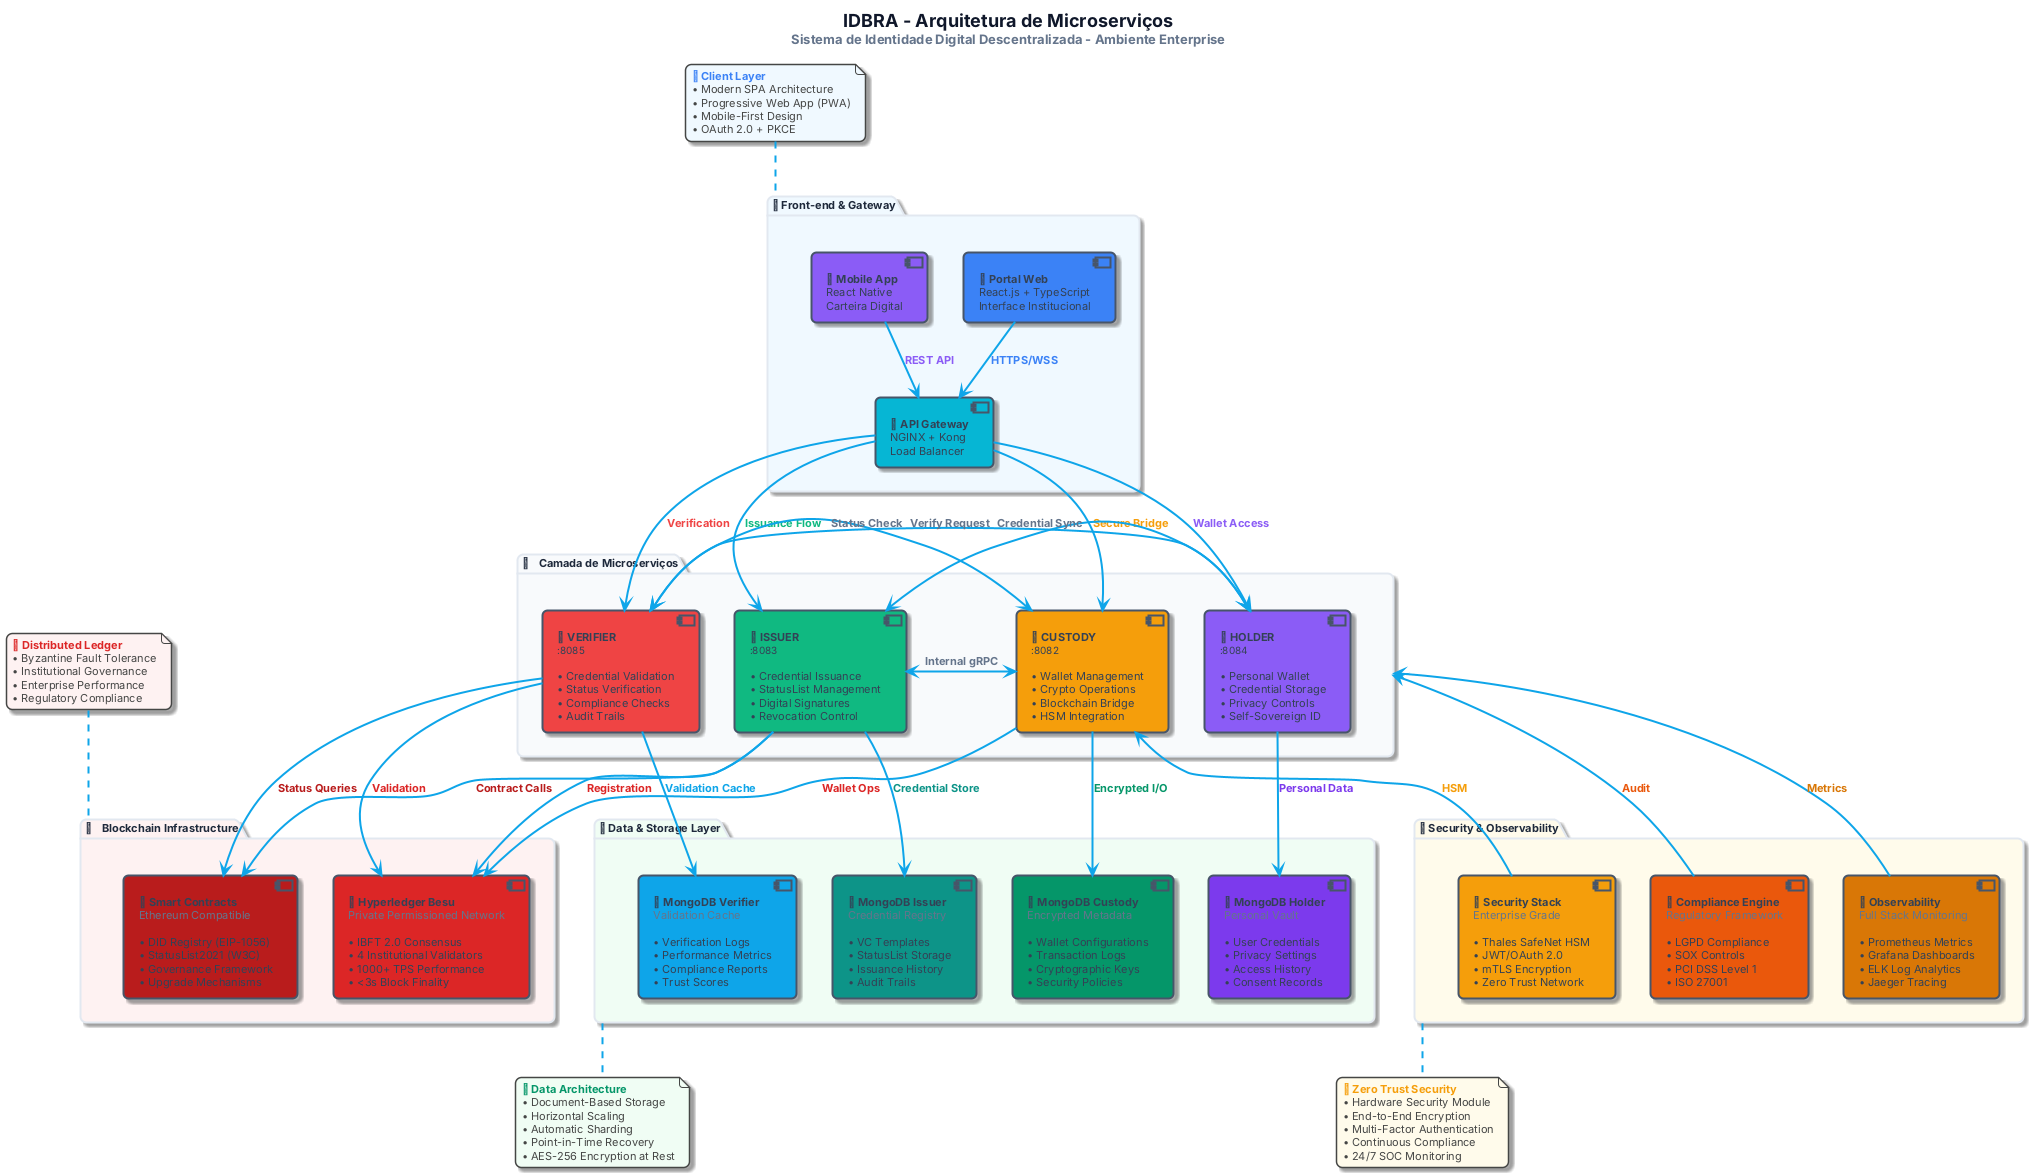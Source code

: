 @startuml
!theme vibrant
skinparam {
  backgroundColor transparent
  roundcorner 12
  shadowing true

  package {
    BackgroundColor #f8fafc
    BorderColor #e2e8f0
    BorderThickness 2
    FontColor #1e293b
    FontSize 12
  }

  component {
    BackgroundColor #ffffff
    BorderColor #475569
    FontColor #334155
    BorderThickness 2
    roundcorner 10
    FontSize 11
  }

  database {
    BackgroundColor #f1f5f9
    BorderColor #64748b
    FontColor #475569
    BorderThickness 2
    roundcorner 8
  }

  arrow {
    Color #0ea5e9
    thickness 2
  }

  defaultFontName "Inter"
  defaultFontSize 11
}

title <size:18><color:#0f172a><b>IDBRA - Arquitetura de Microserviços</b></color>\n<size:13><color:#64748b>Sistema de Identidade Digital Descentralizada - Ambiente Enterprise</color></size>

' ===============================
' EXTERNAL INTERFACES
' ===============================
package "🌐 **Front-end & Gateway**" as EXTERNAL #f0f9ff {
  component [💻 **Portal Web**\nReact.js + TypeScript\nInterface Institucional] as WEB_CLIENT #3b82f6
  component [📱 **Mobile App**\nReact Native\nCarteira Digital] as MOBILE_CLIENT #8b5cf6
  component [🔌 **API Gateway**\nNGINX + Kong\nLoad Balancer] as API_GATEWAY #06b6d4
}

' ===============================
' MICROSERVICES LAYER
' ===============================
package "⚙️ **Camada de Microserviços**" as MICROSERVICES #f8fafc {

  component [🔐 **CUSTODY**\n<size:10>:8082</size>\n\n• Wallet Management\n• Crypto Operations\n• Blockchain Bridge\n• HSM Integration] as CUSTODY_SVC #f59e0b

  component [🏛️ **ISSUER**\n<size:10>:8083</size>\n\n• Credential Issuance\n• StatusList Management\n• Digital Signatures\n• Revocation Control] as ISSUER_SVC #10b981

  component [👤 **HOLDER**\n<size:10>:8084</size>\n\n• Personal Wallet\n• Credential Storage\n• Privacy Controls\n• Self-Sovereign ID] as HOLDER_SVC #8b5cf6

  component [✅ **VERIFIER**\n<size:10>:8085</size>\n\n• Credential Validation\n• Status Verification\n• Compliance Checks\n• Audit Trails] as VERIFIER_SVC #ef4444
}

' ===============================
' BLOCKCHAIN INFRASTRUCTURE
' ===============================
package "⛓️ **Blockchain Infrastructure**" as BLOCKCHAIN #fef2f2 {
  component [🌐 **Hyperledger Besu**\n<color:#64748b>Private Permissioned Network</color>\n\n• IBFT 2.0 Consensus\n• 4 Institutional Validators\n• 1000+ TPS Performance\n• <3s Block Finality] as BESU_NETWORK #dc2626

  component [📋 **Smart Contracts**\n<color:#64748b>Ethereum Compatible</color>\n\n• DID Registry (EIP-1056)\n• StatusList2021 (W3C)\n• Governance Framework\n• Upgrade Mechanisms] as SMART_CONTRACTS #b91c1c
}

' ===============================
' DATA PERSISTENCE
' ===============================
package "💾 **Data & Storage Layer**" as DATA_LAYER #f0fdf4 {
  database [📊 **MongoDB Custody**\n<color:#64748b>Encrypted Metadata</color>\n\n• Wallet Configurations\n• Transaction Logs\n• Cryptographic Keys\n• Security Policies] as DB_CUSTODY #059669

  database [📊 **MongoDB Issuer**\n<color:#64748b>Credential Registry</color>\n\n• VC Templates\n• StatusList Storage\n• Issuance History\n• Audit Trails] as DB_ISSUER #0d9488

  database [📊 **MongoDB Holder**\n<color:#64748b>Personal Vault</color>\n\n• User Credentials\n• Privacy Settings\n• Access History\n• Consent Records] as DB_HOLDER #7c3aed

  database [📊 **MongoDB Verifier**\n<color:#64748b>Validation Cache</color>\n\n• Verification Logs\n• Performance Metrics\n• Compliance Reports\n• Trust Scores] as DB_VERIFIER #0ea5e9
}

' ===============================
' SECURITY & OBSERVABILITY
' ===============================
package "🔒 **Security & Observability**" as SECURITY #fffbeb {
  component [🛡️ **Security Stack**\n<color:#64748b>Enterprise Grade</color>\n\n• Thales SafeNet HSM\n• JWT/OAuth 2.0\n• mTLS Encryption\n• Zero Trust Network] as SECURITY_STACK #f59e0b

  component [📊 **Observability**\n<color:#64748b>Full Stack Monitoring</color>\n\n• Prometheus Metrics\n• Grafana Dashboards\n• ELK Log Analytics\n• Jaeger Tracing] as OBSERVABILITY #d97706

  component [🚨 **Compliance Engine**\n<color:#64748b>Regulatory Framework</color>\n\n• LGPD Compliance\n• SOX Controls\n• PCI DSS Level 1\n• ISO 27001] as COMPLIANCE #ea580c
}

' ===============================
' EXTERNAL CONNECTIONS
' ===============================
WEB_CLIENT -down-> API_GATEWAY : <color:#3b82f6><b>HTTPS/WSS</b></color>
MOBILE_CLIENT -down-> API_GATEWAY : <color:#8b5cf6><b>REST API</b></color>

API_GATEWAY -down-> CUSTODY_SVC : <color:#f59e0b><b>Secure Bridge</b></color>
API_GATEWAY -down-> ISSUER_SVC : <color:#10b981><b>Issuance Flow</b></color>
API_GATEWAY -down-> HOLDER_SVC : <color:#8b5cf6><b>Wallet Access</b></color>
API_GATEWAY -down-> VERIFIER_SVC : <color:#ef4444><b>Verification</b></color>

' ===============================
' MICROSERVICES TO DATA
' ===============================
CUSTODY_SVC -down-> DB_CUSTODY : <color:#059669><b>Encrypted I/O</b></color>
ISSUER_SVC -down-> DB_ISSUER : <color:#0d9488><b>Credential Store</b></color>
HOLDER_SVC -down-> DB_HOLDER : <color:#7c3aed><b>Personal Data</b></color>
VERIFIER_SVC -down-> DB_VERIFIER : <color:#0ea5e9><b>Validation Cache</b></color>

' ===============================
' MICROSERVICES TO BLOCKCHAIN
' ===============================
CUSTODY_SVC -down-> BESU_NETWORK : <color:#dc2626><b>Wallet Ops</b></color>
ISSUER_SVC -down-> BESU_NETWORK : <color:#dc2626><b>Registration</b></color>
VERIFIER_SVC -down-> BESU_NETWORK : <color:#dc2626><b>Validation</b></color>

ISSUER_SVC -down-> SMART_CONTRACTS : <color:#b91c1c><b>Contract Calls</b></color>
VERIFIER_SVC -down-> SMART_CONTRACTS : <color:#b91c1c><b>Status Queries</b></color>

' ===============================
' INTER-SERVICE COMMUNICATION
' ===============================
CUSTODY_SVC <-right-> ISSUER_SVC : <color:#64748b><b>Internal gRPC</b></color>
ISSUER_SVC <-right-> HOLDER_SVC : <color:#64748b><b>Credential Sync</b></color>
HOLDER_SVC <-right-> VERIFIER_SVC : <color:#64748b><b>Verify Request</b></color>
VERIFIER_SVC <-left-> CUSTODY_SVC : <color:#64748b><b>Status Check</b></color>

' ===============================
' SECURITY CONNECTIONS
' ===============================
SECURITY_STACK -up-> CUSTODY_SVC : <color:#f59e0b><b>HSM</b></color>
OBSERVABILITY -up-> MICROSERVICES : <color:#d97706><b>Metrics</b></color>
COMPLIANCE -up-> MICROSERVICES : <color:#ea580c><b>Audit</b></color>

' ===============================
' ARCHITECTURAL NOTES
' ===============================
note top of EXTERNAL #f0f9ff
  <color:#3b82f6><b>🎯 Client Layer</b></color>
  • Modern SPA Architecture
  • Progressive Web App (PWA)
  • Mobile-First Design
  • OAuth 2.0 + PKCE
end note

note top of BLOCKCHAIN #fef2f2
  <color:#dc2626><b>⛓️ Distributed Ledger</b></color>
  • Byzantine Fault Tolerance
  • Institutional Governance
  • Enterprise Performance
  • Regulatory Compliance
end note

note bottom of DATA_LAYER #f0fdf4
  <color:#059669><b>💾 Data Architecture</b></color>
  • Document-Based Storage
  • Horizontal Scaling
  • Automatic Sharding
  • Point-in-Time Recovery
  • AES-256 Encryption at Rest
end note

note bottom of SECURITY #fffbeb
  <color:#f59e0b><b>🔒 Zero Trust Security</b></color>
  • Hardware Security Module
  • End-to-End Encryption
  • Multi-Factor Authentication
  • Continuous Compliance
  • 24/7 SOC Monitoring
end note

@enduml
